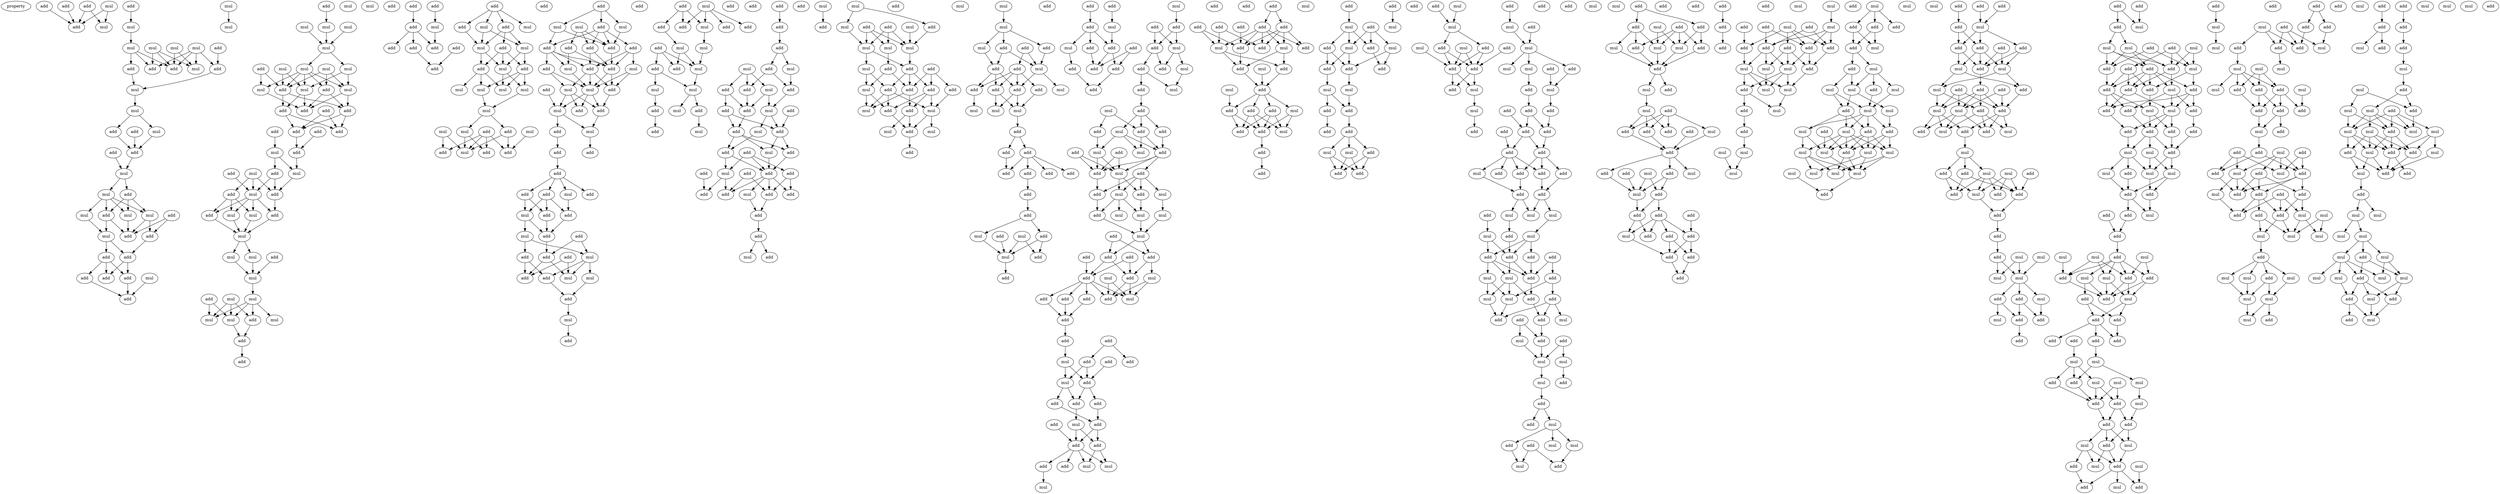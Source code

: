 digraph {
    node [fontcolor=black]
    property [mul=2,lf=1.8]
    0 [ label = add ];
    1 [ label = add ];
    2 [ label = add ];
    3 [ label = mul ];
    4 [ label = mul ];
    5 [ label = add ];
    6 [ label = add ];
    7 [ label = mul ];
    8 [ label = mul ];
    9 [ label = mul ];
    10 [ label = mul ];
    11 [ label = mul ];
    12 [ label = add ];
    13 [ label = mul ];
    14 [ label = add ];
    15 [ label = add ];
    16 [ label = add ];
    17 [ label = add ];
    18 [ label = mul ];
    19 [ label = mul ];
    20 [ label = mul ];
    21 [ label = add ];
    22 [ label = mul ];
    23 [ label = add ];
    24 [ label = mul ];
    25 [ label = add ];
    26 [ label = add ];
    27 [ label = mul ];
    28 [ label = mul ];
    29 [ label = add ];
    30 [ label = add ];
    31 [ label = mul ];
    32 [ label = mul ];
    33 [ label = add ];
    34 [ label = mul ];
    35 [ label = mul ];
    36 [ label = add ];
    37 [ label = add ];
    38 [ label = add ];
    39 [ label = add ];
    40 [ label = add ];
    41 [ label = mul ];
    42 [ label = add ];
    43 [ label = add ];
    44 [ label = add ];
    45 [ label = mul ];
    46 [ label = mul ];
    47 [ label = mul ];
    48 [ label = add ];
    49 [ label = mul ];
    50 [ label = add ];
    51 [ label = mul ];
    52 [ label = mul ];
    53 [ label = mul ];
    54 [ label = mul ];
    55 [ label = mul ];
    56 [ label = mul ];
    57 [ label = mul ];
    58 [ label = add ];
    59 [ label = add ];
    60 [ label = add ];
    61 [ label = add ];
    62 [ label = add ];
    63 [ label = add ];
    64 [ label = add ];
    65 [ label = add ];
    66 [ label = add ];
    67 [ label = add ];
    68 [ label = add ];
    69 [ label = mul ];
    70 [ label = add ];
    71 [ label = mul ];
    72 [ label = add ];
    73 [ label = mul ];
    74 [ label = add ];
    75 [ label = mul ];
    76 [ label = add ];
    77 [ label = add ];
    78 [ label = mul ];
    79 [ label = mul ];
    80 [ label = add ];
    81 [ label = mul ];
    82 [ label = mul ];
    83 [ label = mul ];
    84 [ label = add ];
    85 [ label = mul ];
    86 [ label = mul ];
    87 [ label = mul ];
    88 [ label = add ];
    89 [ label = mul ];
    90 [ label = mul ];
    91 [ label = mul ];
    92 [ label = mul ];
    93 [ label = add ];
    94 [ label = mul ];
    95 [ label = add ];
    96 [ label = add ];
    97 [ label = add ];
    98 [ label = add ];
    99 [ label = add ];
    100 [ label = mul ];
    101 [ label = add ];
    102 [ label = add ];
    103 [ label = add ];
    104 [ label = add ];
    105 [ label = add ];
    106 [ label = add ];
    107 [ label = add ];
    108 [ label = add ];
    109 [ label = mul ];
    110 [ label = add ];
    111 [ label = mul ];
    112 [ label = mul ];
    113 [ label = mul ];
    114 [ label = add ];
    115 [ label = add ];
    116 [ label = mul ];
    117 [ label = add ];
    118 [ label = mul ];
    119 [ label = mul ];
    120 [ label = add ];
    121 [ label = mul ];
    122 [ label = mul ];
    123 [ label = mul ];
    124 [ label = add ];
    125 [ label = mul ];
    126 [ label = mul ];
    127 [ label = mul ];
    128 [ label = add ];
    129 [ label = mul ];
    130 [ label = add ];
    131 [ label = add ];
    132 [ label = add ];
    133 [ label = add ];
    134 [ label = mul ];
    135 [ label = mul ];
    136 [ label = mul ];
    137 [ label = add ];
    138 [ label = add ];
    139 [ label = add ];
    140 [ label = add ];
    141 [ label = add ];
    142 [ label = add ];
    143 [ label = add ];
    144 [ label = add ];
    145 [ label = mul ];
    146 [ label = add ];
    147 [ label = mul ];
    148 [ label = add ];
    149 [ label = add ];
    150 [ label = mul ];
    151 [ label = mul ];
    152 [ label = add ];
    153 [ label = mul ];
    154 [ label = add ];
    155 [ label = add ];
    156 [ label = mul ];
    157 [ label = add ];
    158 [ label = add ];
    159 [ label = add ];
    160 [ label = add ];
    161 [ label = add ];
    162 [ label = mul ];
    163 [ label = add ];
    164 [ label = add ];
    165 [ label = mul ];
    166 [ label = add ];
    167 [ label = mul ];
    168 [ label = add ];
    169 [ label = add ];
    170 [ label = add ];
    171 [ label = add ];
    172 [ label = add ];
    173 [ label = mul ];
    174 [ label = add ];
    175 [ label = add ];
    176 [ label = mul ];
    177 [ label = mul ];
    178 [ label = add ];
    179 [ label = add ];
    180 [ label = mul ];
    181 [ label = add ];
    182 [ label = add ];
    183 [ label = mul ];
    184 [ label = mul ];
    185 [ label = add ];
    186 [ label = add ];
    187 [ label = add ];
    188 [ label = add ];
    189 [ label = add ];
    190 [ label = mul ];
    191 [ label = mul ];
    192 [ label = add ];
    193 [ label = add ];
    194 [ label = add ];
    195 [ label = add ];
    196 [ label = mul ];
    197 [ label = mul ];
    198 [ label = mul ];
    199 [ label = add ];
    200 [ label = add ];
    201 [ label = mul ];
    202 [ label = add ];
    203 [ label = mul ];
    204 [ label = add ];
    205 [ label = add ];
    206 [ label = add ];
    207 [ label = add ];
    208 [ label = mul ];
    209 [ label = mul ];
    210 [ label = add ];
    211 [ label = add ];
    212 [ label = add ];
    213 [ label = mul ];
    214 [ label = add ];
    215 [ label = mul ];
    216 [ label = add ];
    217 [ label = add ];
    218 [ label = add ];
    219 [ label = add ];
    220 [ label = mul ];
    221 [ label = add ];
    222 [ label = mul ];
    223 [ label = add ];
    224 [ label = add ];
    225 [ label = add ];
    226 [ label = mul ];
    227 [ label = add ];
    228 [ label = add ];
    229 [ label = add ];
    230 [ label = add ];
    231 [ label = add ];
    232 [ label = add ];
    233 [ label = mul ];
    234 [ label = add ];
    235 [ label = add ];
    236 [ label = add ];
    237 [ label = add ];
    238 [ label = mul ];
    239 [ label = add ];
    240 [ label = mul ];
    241 [ label = add ];
    242 [ label = mul ];
    243 [ label = add ];
    244 [ label = mul ];
    245 [ label = mul ];
    246 [ label = add ];
    247 [ label = add ];
    248 [ label = mul ];
    249 [ label = mul ];
    250 [ label = mul ];
    251 [ label = add ];
    252 [ label = add ];
    253 [ label = add ];
    254 [ label = mul ];
    255 [ label = mul ];
    256 [ label = add ];
    257 [ label = add ];
    258 [ label = add ];
    259 [ label = add ];
    260 [ label = mul ];
    261 [ label = add ];
    262 [ label = add ];
    263 [ label = mul ];
    264 [ label = add ];
    265 [ label = mul ];
    266 [ label = mul ];
    267 [ label = add ];
    268 [ label = add ];
    269 [ label = mul ];
    270 [ label = mul ];
    271 [ label = mul ];
    272 [ label = add ];
    273 [ label = mul ];
    274 [ label = add ];
    275 [ label = add ];
    276 [ label = add ];
    277 [ label = add ];
    278 [ label = mul ];
    279 [ label = add ];
    280 [ label = add ];
    281 [ label = add ];
    282 [ label = mul ];
    283 [ label = add ];
    284 [ label = add ];
    285 [ label = mul ];
    286 [ label = mul ];
    287 [ label = mul ];
    288 [ label = add ];
    289 [ label = add ];
    290 [ label = add ];
    291 [ label = add ];
    292 [ label = add ];
    293 [ label = add ];
    294 [ label = add ];
    295 [ label = add ];
    296 [ label = add ];
    297 [ label = mul ];
    298 [ label = mul ];
    299 [ label = add ];
    300 [ label = add ];
    301 [ label = mul ];
    302 [ label = add ];
    303 [ label = add ];
    304 [ label = add ];
    305 [ label = add ];
    306 [ label = add ];
    307 [ label = mul ];
    308 [ label = add ];
    309 [ label = add ];
    310 [ label = mul ];
    311 [ label = add ];
    312 [ label = add ];
    313 [ label = add ];
    314 [ label = add ];
    315 [ label = add ];
    316 [ label = mul ];
    317 [ label = add ];
    318 [ label = add ];
    319 [ label = mul ];
    320 [ label = add ];
    321 [ label = add ];
    322 [ label = add ];
    323 [ label = mul ];
    324 [ label = add ];
    325 [ label = add ];
    326 [ label = mul ];
    327 [ label = add ];
    328 [ label = add ];
    329 [ label = mul ];
    330 [ label = add ];
    331 [ label = mul ];
    332 [ label = add ];
    333 [ label = add ];
    334 [ label = mul ];
    335 [ label = add ];
    336 [ label = mul ];
    337 [ label = add ];
    338 [ label = add ];
    339 [ label = add ];
    340 [ label = mul ];
    341 [ label = add ];
    342 [ label = add ];
    343 [ label = mul ];
    344 [ label = add ];
    345 [ label = mul ];
    346 [ label = mul ];
    347 [ label = mul ];
    348 [ label = mul ];
    349 [ label = add ];
    350 [ label = add ];
    351 [ label = mul ];
    352 [ label = add ];
    353 [ label = add ];
    354 [ label = add ];
    355 [ label = add ];
    356 [ label = mul ];
    357 [ label = mul ];
    358 [ label = add ];
    359 [ label = add ];
    360 [ label = add ];
    361 [ label = mul ];
    362 [ label = add ];
    363 [ label = add ];
    364 [ label = add ];
    365 [ label = add ];
    366 [ label = add ];
    367 [ label = add ];
    368 [ label = add ];
    369 [ label = mul ];
    370 [ label = add ];
    371 [ label = add ];
    372 [ label = add ];
    373 [ label = mul ];
    374 [ label = add ];
    375 [ label = add ];
    376 [ label = add ];
    377 [ label = mul ];
    378 [ label = add ];
    379 [ label = add ];
    380 [ label = add ];
    381 [ label = add ];
    382 [ label = add ];
    383 [ label = mul ];
    384 [ label = mul ];
    385 [ label = add ];
    386 [ label = mul ];
    387 [ label = add ];
    388 [ label = add ];
    389 [ label = add ];
    390 [ label = add ];
    391 [ label = add ];
    392 [ label = add ];
    393 [ label = mul ];
    394 [ label = add ];
    395 [ label = add ];
    396 [ label = add ];
    397 [ label = mul ];
    398 [ label = add ];
    399 [ label = mul ];
    400 [ label = add ];
    401 [ label = add ];
    402 [ label = mul ];
    403 [ label = mul ];
    404 [ label = add ];
    405 [ label = add ];
    406 [ label = add ];
    407 [ label = mul ];
    408 [ label = add ];
    409 [ label = add ];
    410 [ label = mul ];
    411 [ label = add ];
    412 [ label = add ];
    413 [ label = add ];
    414 [ label = mul ];
    415 [ label = add ];
    416 [ label = mul ];
    417 [ label = mul ];
    418 [ label = add ];
    419 [ label = add ];
    420 [ label = add ];
    421 [ label = add ];
    422 [ label = add ];
    423 [ label = mul ];
    424 [ label = mul ];
    425 [ label = add ];
    426 [ label = add ];
    427 [ label = add ];
    428 [ label = add ];
    429 [ label = mul ];
    430 [ label = mul ];
    431 [ label = add ];
    432 [ label = add ];
    433 [ label = add ];
    434 [ label = add ];
    435 [ label = add ];
    436 [ label = mul ];
    437 [ label = add ];
    438 [ label = mul ];
    439 [ label = mul ];
    440 [ label = add ];
    441 [ label = mul ];
    442 [ label = add ];
    443 [ label = mul ];
    444 [ label = add ];
    445 [ label = add ];
    446 [ label = add ];
    447 [ label = add ];
    448 [ label = mul ];
    449 [ label = mul ];
    450 [ label = add ];
    451 [ label = add ];
    452 [ label = add ];
    453 [ label = mul ];
    454 [ label = mul ];
    455 [ label = mul ];
    456 [ label = add ];
    457 [ label = mul ];
    458 [ label = add ];
    459 [ label = mul ];
    460 [ label = add ];
    461 [ label = add ];
    462 [ label = add ];
    463 [ label = add ];
    464 [ label = add ];
    465 [ label = add ];
    466 [ label = add ];
    467 [ label = add ];
    468 [ label = add ];
    469 [ label = add ];
    470 [ label = add ];
    471 [ label = mul ];
    472 [ label = add ];
    473 [ label = add ];
    474 [ label = add ];
    475 [ label = add ];
    476 [ label = add ];
    477 [ label = mul ];
    478 [ label = mul ];
    479 [ label = mul ];
    480 [ label = add ];
    481 [ label = mul ];
    482 [ label = add ];
    483 [ label = mul ];
    484 [ label = add ];
    485 [ label = add ];
    486 [ label = add ];
    487 [ label = add ];
    488 [ label = mul ];
    489 [ label = mul ];
    490 [ label = add ];
    491 [ label = add ];
    492 [ label = add ];
    493 [ label = add ];
    494 [ label = mul ];
    495 [ label = mul ];
    496 [ label = add ];
    497 [ label = mul ];
    498 [ label = add ];
    499 [ label = add ];
    500 [ label = add ];
    501 [ label = mul ];
    502 [ label = add ];
    503 [ label = add ];
    504 [ label = mul ];
    505 [ label = mul ];
    506 [ label = add ];
    507 [ label = mul ];
    508 [ label = add ];
    509 [ label = add ];
    510 [ label = mul ];
    511 [ label = add ];
    512 [ label = add ];
    513 [ label = mul ];
    514 [ label = mul ];
    515 [ label = add ];
    516 [ label = mul ];
    517 [ label = mul ];
    518 [ label = mul ];
    519 [ label = add ];
    520 [ label = add ];
    521 [ label = add ];
    522 [ label = add ];
    523 [ label = mul ];
    524 [ label = add ];
    525 [ label = add ];
    526 [ label = mul ];
    527 [ label = mul ];
    528 [ label = mul ];
    529 [ label = add ];
    530 [ label = add ];
    531 [ label = mul ];
    532 [ label = add ];
    533 [ label = add ];
    534 [ label = add ];
    535 [ label = mul ];
    536 [ label = add ];
    537 [ label = mul ];
    538 [ label = add ];
    539 [ label = add ];
    540 [ label = add ];
    541 [ label = add ];
    542 [ label = mul ];
    543 [ label = add ];
    544 [ label = add ];
    545 [ label = mul ];
    546 [ label = add ];
    547 [ label = mul ];
    548 [ label = add ];
    549 [ label = add ];
    550 [ label = add ];
    551 [ label = add ];
    552 [ label = add ];
    553 [ label = add ];
    554 [ label = add ];
    555 [ label = mul ];
    556 [ label = add ];
    557 [ label = add ];
    558 [ label = add ];
    559 [ label = add ];
    560 [ label = add ];
    561 [ label = add ];
    562 [ label = add ];
    563 [ label = mul ];
    564 [ label = mul ];
    565 [ label = add ];
    566 [ label = add ];
    567 [ label = mul ];
    568 [ label = add ];
    569 [ label = mul ];
    570 [ label = add ];
    571 [ label = add ];
    572 [ label = add ];
    573 [ label = add ];
    574 [ label = add ];
    575 [ label = add ];
    576 [ label = mul ];
    577 [ label = mul ];
    578 [ label = mul ];
    579 [ label = add ];
    580 [ label = mul ];
    581 [ label = mul ];
    582 [ label = add ];
    583 [ label = mul ];
    584 [ label = add ];
    585 [ label = mul ];
    586 [ label = mul ];
    587 [ label = add ];
    588 [ label = mul ];
    589 [ label = mul ];
    590 [ label = add ];
    591 [ label = add ];
    592 [ label = add ];
    593 [ label = mul ];
    594 [ label = add ];
    595 [ label = mul ];
    596 [ label = add ];
    597 [ label = mul ];
    598 [ label = mul ];
    599 [ label = add ];
    600 [ label = mul ];
    601 [ label = mul ];
    602 [ label = mul ];
    603 [ label = add ];
    604 [ label = mul ];
    605 [ label = mul ];
    606 [ label = add ];
    607 [ label = add ];
    608 [ label = add ];
    609 [ label = mul ];
    610 [ label = mul ];
    611 [ label = mul ];
    612 [ label = mul ];
    613 [ label = mul ];
    614 [ label = add ];
    615 [ label = mul ];
    616 [ label = mul ];
    617 [ label = mul ];
    618 [ label = mul ];
    619 [ label = mul ];
    620 [ label = add ];
    621 [ label = add ];
    622 [ label = add ];
    623 [ label = add ];
    624 [ label = add ];
    625 [ label = mul ];
    626 [ label = add ];
    627 [ label = add ];
    628 [ label = add ];
    629 [ label = add ];
    630 [ label = add ];
    631 [ label = mul ];
    632 [ label = mul ];
    633 [ label = add ];
    634 [ label = mul ];
    635 [ label = add ];
    636 [ label = add ];
    637 [ label = add ];
    638 [ label = mul ];
    639 [ label = add ];
    640 [ label = mul ];
    641 [ label = add ];
    642 [ label = add ];
    643 [ label = mul ];
    644 [ label = add ];
    645 [ label = add ];
    646 [ label = mul ];
    647 [ label = mul ];
    648 [ label = add ];
    649 [ label = add ];
    650 [ label = mul ];
    651 [ label = add ];
    652 [ label = mul ];
    653 [ label = add ];
    654 [ label = add ];
    655 [ label = add ];
    656 [ label = mul ];
    657 [ label = add ];
    658 [ label = add ];
    659 [ label = add ];
    660 [ label = mul ];
    661 [ label = mul ];
    662 [ label = mul ];
    663 [ label = mul ];
    664 [ label = add ];
    665 [ label = add ];
    666 [ label = mul ];
    667 [ label = mul ];
    668 [ label = add ];
    669 [ label = add ];
    670 [ label = add ];
    671 [ label = add ];
    672 [ label = add ];
    673 [ label = add ];
    674 [ label = mul ];
    675 [ label = add ];
    676 [ label = mul ];
    677 [ label = mul ];
    678 [ label = mul ];
    679 [ label = add ];
    680 [ label = add ];
    681 [ label = mul ];
    682 [ label = add ];
    683 [ label = add ];
    684 [ label = add ];
    685 [ label = add ];
    686 [ label = add ];
    687 [ label = add ];
    688 [ label = mul ];
    689 [ label = add ];
    690 [ label = add ];
    691 [ label = add ];
    692 [ label = add ];
    693 [ label = mul ];
    694 [ label = mul ];
    695 [ label = add ];
    696 [ label = add ];
    697 [ label = add ];
    698 [ label = add ];
    699 [ label = mul ];
    700 [ label = add ];
    701 [ label = mul ];
    702 [ label = mul ];
    703 [ label = mul ];
    704 [ label = mul ];
    705 [ label = add ];
    706 [ label = add ];
    707 [ label = add ];
    708 [ label = add ];
    709 [ label = mul ];
    710 [ label = add ];
    711 [ label = add ];
    712 [ label = add ];
    713 [ label = mul ];
    714 [ label = mul ];
    715 [ label = mul ];
    716 [ label = mul ];
    717 [ label = add ];
    718 [ label = add ];
    719 [ label = add ];
    720 [ label = mul ];
    721 [ label = mul ];
    722 [ label = add ];
    723 [ label = add ];
    724 [ label = add ];
    725 [ label = add ];
    726 [ label = add ];
    727 [ label = add ];
    728 [ label = add ];
    729 [ label = add ];
    730 [ label = mul ];
    731 [ label = mul ];
    732 [ label = mul ];
    733 [ label = add ];
    734 [ label = mul ];
    735 [ label = mul ];
    736 [ label = add ];
    737 [ label = add ];
    738 [ label = mul ];
    739 [ label = add ];
    740 [ label = add ];
    741 [ label = add ];
    742 [ label = mul ];
    743 [ label = add ];
    744 [ label = mul ];
    745 [ label = add ];
    746 [ label = add ];
    747 [ label = mul ];
    748 [ label = mul ];
    749 [ label = add ];
    750 [ label = add ];
    751 [ label = mul ];
    752 [ label = add ];
    753 [ label = mul ];
    754 [ label = add ];
    755 [ label = mul ];
    756 [ label = add ];
    757 [ label = add ];
    758 [ label = add ];
    759 [ label = add ];
    760 [ label = add ];
    761 [ label = mul ];
    762 [ label = add ];
    763 [ label = add ];
    764 [ label = mul ];
    765 [ label = add ];
    766 [ label = mul ];
    767 [ label = mul ];
    768 [ label = mul ];
    769 [ label = add ];
    770 [ label = add ];
    771 [ label = add ];
    772 [ label = mul ];
    773 [ label = mul ];
    774 [ label = add ];
    775 [ label = add ];
    776 [ label = add ];
    777 [ label = mul ];
    778 [ label = add ];
    779 [ label = add ];
    780 [ label = mul ];
    781 [ label = add ];
    782 [ label = add ];
    783 [ label = add ];
    784 [ label = mul ];
    785 [ label = add ];
    786 [ label = add ];
    787 [ label = mul ];
    788 [ label = add ];
    789 [ label = mul ];
    790 [ label = add ];
    791 [ label = add ];
    792 [ label = add ];
    793 [ label = mul ];
    794 [ label = add ];
    795 [ label = add ];
    796 [ label = mul ];
    797 [ label = add ];
    798 [ label = mul ];
    799 [ label = mul ];
    800 [ label = mul ];
    801 [ label = add ];
    802 [ label = add ];
    803 [ label = mul ];
    804 [ label = mul ];
    805 [ label = mul ];
    806 [ label = mul ];
    807 [ label = mul ];
    808 [ label = add ];
    809 [ label = mul ];
    810 [ label = mul ];
    811 [ label = add ];
    812 [ label = add ];
    813 [ label = mul ];
    814 [ label = add ];
    815 [ label = add ];
    816 [ label = add ];
    817 [ label = mul ];
    818 [ label = add ];
    819 [ label = mul ];
    820 [ label = mul ];
    821 [ label = add ];
    822 [ label = mul ];
    823 [ label = mul ];
    824 [ label = mul ];
    825 [ label = mul ];
    826 [ label = add ];
    827 [ label = add ];
    828 [ label = mul ];
    829 [ label = mul ];
    830 [ label = mul ];
    831 [ label = mul ];
    832 [ label = add ];
    833 [ label = add ];
    834 [ label = add ];
    835 [ label = add ];
    836 [ label = mul ];
    837 [ label = mul ];
    838 [ label = add ];
    839 [ label = mul ];
    840 [ label = add ];
    841 [ label = add ];
    842 [ label = mul ];
    843 [ label = mul ];
    844 [ label = mul ];
    845 [ label = mul ];
    846 [ label = mul ];
    847 [ label = add ];
    848 [ label = mul ];
    849 [ label = mul ];
    850 [ label = add ];
    851 [ label = mul ];
    852 [ label = mul ];
    853 [ label = mul ];
    854 [ label = add ];
    855 [ label = mul ];
    856 [ label = add ];
    857 [ label = add ];
    858 [ label = add ];
    859 [ label = mul ];
    0 -> 5 [ name = 0 ];
    1 -> 4 [ name = 1 ];
    1 -> 5 [ name = 2 ];
    2 -> 5 [ name = 3 ];
    3 -> 4 [ name = 4 ];
    3 -> 5 [ name = 5 ];
    6 -> 7 [ name = 6 ];
    7 -> 8 [ name = 7 ];
    8 -> 14 [ name = 8 ];
    8 -> 15 [ name = 9 ];
    8 -> 16 [ name = 10 ];
    9 -> 13 [ name = 11 ];
    9 -> 14 [ name = 12 ];
    9 -> 15 [ name = 13 ];
    10 -> 13 [ name = 14 ];
    10 -> 14 [ name = 15 ];
    10 -> 15 [ name = 16 ];
    10 -> 17 [ name = 17 ];
    11 -> 13 [ name = 18 ];
    11 -> 15 [ name = 19 ];
    12 -> 17 [ name = 20 ];
    16 -> 18 [ name = 21 ];
    17 -> 18 [ name = 22 ];
    18 -> 20 [ name = 23 ];
    19 -> 22 [ name = 24 ];
    20 -> 21 [ name = 25 ];
    20 -> 24 [ name = 26 ];
    21 -> 26 [ name = 27 ];
    23 -> 26 [ name = 28 ];
    24 -> 26 [ name = 29 ];
    25 -> 27 [ name = 30 ];
    26 -> 27 [ name = 31 ];
    27 -> 28 [ name = 32 ];
    27 -> 29 [ name = 33 ];
    28 -> 31 [ name = 34 ];
    28 -> 32 [ name = 35 ];
    28 -> 33 [ name = 36 ];
    28 -> 34 [ name = 37 ];
    29 -> 32 [ name = 38 ];
    29 -> 33 [ name = 39 ];
    29 -> 34 [ name = 40 ];
    30 -> 36 [ name = 41 ];
    30 -> 37 [ name = 42 ];
    31 -> 35 [ name = 43 ];
    32 -> 36 [ name = 44 ];
    33 -> 35 [ name = 45 ];
    33 -> 36 [ name = 46 ];
    34 -> 36 [ name = 47 ];
    34 -> 37 [ name = 48 ];
    35 -> 38 [ name = 49 ];
    35 -> 39 [ name = 50 ];
    37 -> 38 [ name = 51 ];
    38 -> 42 [ name = 52 ];
    38 -> 43 [ name = 53 ];
    39 -> 40 [ name = 54 ];
    39 -> 42 [ name = 55 ];
    39 -> 43 [ name = 56 ];
    40 -> 48 [ name = 57 ];
    41 -> 48 [ name = 58 ];
    42 -> 48 [ name = 59 ];
    44 -> 46 [ name = 60 ];
    45 -> 49 [ name = 61 ];
    46 -> 49 [ name = 62 ];
    47 -> 49 [ name = 63 ];
    49 -> 52 [ name = 64 ];
    49 -> 53 [ name = 65 ];
    50 -> 55 [ name = 66 ];
    50 -> 58 [ name = 67 ];
    51 -> 57 [ name = 68 ];
    51 -> 58 [ name = 69 ];
    52 -> 55 [ name = 70 ];
    52 -> 56 [ name = 71 ];
    52 -> 57 [ name = 72 ];
    52 -> 58 [ name = 73 ];
    52 -> 59 [ name = 74 ];
    53 -> 56 [ name = 75 ];
    53 -> 57 [ name = 76 ];
    54 -> 56 [ name = 77 ];
    54 -> 58 [ name = 78 ];
    54 -> 59 [ name = 79 ];
    55 -> 63 [ name = 80 ];
    56 -> 61 [ name = 81 ];
    56 -> 63 [ name = 82 ];
    57 -> 62 [ name = 83 ];
    57 -> 63 [ name = 84 ];
    58 -> 61 [ name = 85 ];
    58 -> 62 [ name = 86 ];
    59 -> 61 [ name = 87 ];
    59 -> 63 [ name = 88 ];
    60 -> 64 [ name = 89 ];
    60 -> 66 [ name = 90 ];
    61 -> 64 [ name = 91 ];
    61 -> 66 [ name = 92 ];
    62 -> 64 [ name = 93 ];
    62 -> 66 [ name = 94 ];
    64 -> 68 [ name = 95 ];
    65 -> 68 [ name = 96 ];
    67 -> 69 [ name = 97 ];
    68 -> 71 [ name = 98 ];
    69 -> 70 [ name = 99 ];
    69 -> 71 [ name = 100 ];
    70 -> 75 [ name = 101 ];
    70 -> 76 [ name = 102 ];
    71 -> 76 [ name = 103 ];
    72 -> 75 [ name = 104 ];
    73 -> 74 [ name = 105 ];
    73 -> 75 [ name = 106 ];
    73 -> 76 [ name = 107 ];
    74 -> 77 [ name = 108 ];
    74 -> 78 [ name = 109 ];
    74 -> 79 [ name = 110 ];
    75 -> 77 [ name = 111 ];
    75 -> 78 [ name = 112 ];
    75 -> 79 [ name = 113 ];
    75 -> 80 [ name = 114 ];
    76 -> 80 [ name = 115 ];
    77 -> 81 [ name = 116 ];
    78 -> 81 [ name = 117 ];
    79 -> 81 [ name = 118 ];
    80 -> 81 [ name = 119 ];
    81 -> 82 [ name = 120 ];
    81 -> 83 [ name = 121 ];
    82 -> 86 [ name = 122 ];
    83 -> 86 [ name = 123 ];
    84 -> 86 [ name = 124 ];
    86 -> 87 [ name = 125 ];
    87 -> 91 [ name = 126 ];
    87 -> 92 [ name = 127 ];
    87 -> 93 [ name = 128 ];
    87 -> 94 [ name = 129 ];
    88 -> 91 [ name = 130 ];
    88 -> 92 [ name = 131 ];
    89 -> 91 [ name = 132 ];
    89 -> 92 [ name = 133 ];
    89 -> 93 [ name = 134 ];
    91 -> 95 [ name = 135 ];
    93 -> 95 [ name = 136 ];
    95 -> 97 [ name = 137 ];
    98 -> 101 [ name = 138 ];
    99 -> 100 [ name = 139 ];
    100 -> 105 [ name = 140 ];
    101 -> 102 [ name = 141 ];
    101 -> 104 [ name = 142 ];
    101 -> 105 [ name = 143 ];
    103 -> 106 [ name = 144 ];
    104 -> 106 [ name = 145 ];
    107 -> 108 [ name = 146 ];
    107 -> 109 [ name = 147 ];
    107 -> 110 [ name = 148 ];
    107 -> 111 [ name = 149 ];
    108 -> 112 [ name = 150 ];
    109 -> 112 [ name = 151 ];
    109 -> 113 [ name = 152 ];
    110 -> 112 [ name = 153 ];
    110 -> 113 [ name = 154 ];
    110 -> 114 [ name = 155 ];
    112 -> 115 [ name = 156 ];
    112 -> 116 [ name = 157 ];
    113 -> 116 [ name = 158 ];
    113 -> 117 [ name = 159 ];
    114 -> 115 [ name = 160 ];
    114 -> 116 [ name = 161 ];
    114 -> 117 [ name = 162 ];
    115 -> 119 [ name = 163 ];
    115 -> 121 [ name = 164 ];
    115 -> 122 [ name = 165 ];
    116 -> 118 [ name = 166 ];
    116 -> 122 [ name = 167 ];
    117 -> 118 [ name = 168 ];
    117 -> 121 [ name = 169 ];
    117 -> 122 [ name = 170 ];
    118 -> 123 [ name = 171 ];
    121 -> 123 [ name = 172 ];
    123 -> 127 [ name = 173 ];
    123 -> 128 [ name = 174 ];
    124 -> 129 [ name = 175 ];
    124 -> 130 [ name = 176 ];
    124 -> 131 [ name = 177 ];
    124 -> 132 [ name = 178 ];
    125 -> 129 [ name = 179 ];
    125 -> 131 [ name = 180 ];
    126 -> 130 [ name = 181 ];
    127 -> 129 [ name = 182 ];
    127 -> 132 [ name = 183 ];
    128 -> 129 [ name = 184 ];
    128 -> 130 [ name = 185 ];
    133 -> 134 [ name = 186 ];
    133 -> 135 [ name = 187 ];
    133 -> 137 [ name = 188 ];
    134 -> 138 [ name = 189 ];
    134 -> 140 [ name = 190 ];
    135 -> 140 [ name = 191 ];
    136 -> 140 [ name = 192 ];
    136 -> 141 [ name = 193 ];
    136 -> 142 [ name = 194 ];
    137 -> 138 [ name = 195 ];
    137 -> 139 [ name = 196 ];
    137 -> 140 [ name = 197 ];
    137 -> 142 [ name = 198 ];
    138 -> 143 [ name = 199 ];
    138 -> 144 [ name = 200 ];
    138 -> 146 [ name = 201 ];
    138 -> 147 [ name = 202 ];
    139 -> 143 [ name = 203 ];
    139 -> 144 [ name = 204 ];
    139 -> 145 [ name = 205 ];
    140 -> 143 [ name = 206 ];
    141 -> 143 [ name = 207 ];
    141 -> 147 [ name = 208 ];
    142 -> 143 [ name = 209 ];
    142 -> 144 [ name = 210 ];
    143 -> 148 [ name = 211 ];
    143 -> 150 [ name = 212 ];
    144 -> 148 [ name = 213 ];
    144 -> 150 [ name = 214 ];
    144 -> 151 [ name = 215 ];
    145 -> 148 [ name = 216 ];
    145 -> 150 [ name = 217 ];
    146 -> 150 [ name = 218 ];
    146 -> 151 [ name = 219 ];
    147 -> 150 [ name = 220 ];
    148 -> 154 [ name = 221 ];
    149 -> 153 [ name = 222 ];
    150 -> 152 [ name = 223 ];
    150 -> 153 [ name = 224 ];
    150 -> 154 [ name = 225 ];
    151 -> 152 [ name = 226 ];
    151 -> 153 [ name = 227 ];
    151 -> 154 [ name = 228 ];
    153 -> 155 [ name = 229 ];
    153 -> 156 [ name = 230 ];
    154 -> 156 [ name = 231 ];
    155 -> 158 [ name = 232 ];
    156 -> 157 [ name = 233 ];
    158 -> 159 [ name = 234 ];
    159 -> 160 [ name = 235 ];
    159 -> 161 [ name = 236 ];
    159 -> 162 [ name = 237 ];
    159 -> 163 [ name = 238 ];
    160 -> 164 [ name = 239 ];
    160 -> 165 [ name = 240 ];
    160 -> 166 [ name = 241 ];
    161 -> 164 [ name = 242 ];
    161 -> 165 [ name = 243 ];
    162 -> 166 [ name = 244 ];
    164 -> 168 [ name = 245 ];
    165 -> 167 [ name = 246 ];
    165 -> 168 [ name = 247 ];
    166 -> 168 [ name = 248 ];
    167 -> 170 [ name = 249 ];
    167 -> 173 [ name = 250 ];
    168 -> 172 [ name = 251 ];
    169 -> 172 [ name = 252 ];
    169 -> 173 [ name = 253 ];
    170 -> 174 [ name = 254 ];
    170 -> 175 [ name = 255 ];
    171 -> 174 [ name = 256 ];
    171 -> 176 [ name = 257 ];
    172 -> 174 [ name = 258 ];
    172 -> 176 [ name = 259 ];
    173 -> 175 [ name = 260 ];
    173 -> 176 [ name = 261 ];
    173 -> 177 [ name = 262 ];
    175 -> 179 [ name = 263 ];
    177 -> 179 [ name = 264 ];
    179 -> 180 [ name = 265 ];
    180 -> 181 [ name = 266 ];
    182 -> 184 [ name = 267 ];
    182 -> 186 [ name = 268 ];
    182 -> 188 [ name = 269 ];
    183 -> 184 [ name = 270 ];
    183 -> 185 [ name = 271 ];
    183 -> 187 [ name = 272 ];
    183 -> 188 [ name = 273 ];
    184 -> 190 [ name = 274 ];
    186 -> 191 [ name = 275 ];
    189 -> 193 [ name = 276 ];
    189 -> 195 [ name = 277 ];
    189 -> 196 [ name = 278 ];
    190 -> 196 [ name = 279 ];
    191 -> 195 [ name = 280 ];
    191 -> 196 [ name = 281 ];
    193 -> 197 [ name = 282 ];
    193 -> 198 [ name = 283 ];
    196 -> 197 [ name = 284 ];
    197 -> 199 [ name = 285 ];
    197 -> 201 [ name = 286 ];
    198 -> 200 [ name = 287 ];
    199 -> 203 [ name = 288 ];
    200 -> 205 [ name = 289 ];
    202 -> 206 [ name = 290 ];
    206 -> 207 [ name = 291 ];
    207 -> 209 [ name = 292 ];
    207 -> 210 [ name = 293 ];
    208 -> 211 [ name = 294 ];
    208 -> 212 [ name = 295 ];
    208 -> 213 [ name = 296 ];
    209 -> 214 [ name = 297 ];
    210 -> 212 [ name = 298 ];
    210 -> 214 [ name = 299 ];
    211 -> 217 [ name = 300 ];
    211 -> 218 [ name = 301 ];
    212 -> 217 [ name = 302 ];
    213 -> 215 [ name = 303 ];
    213 -> 217 [ name = 304 ];
    214 -> 215 [ name = 305 ];
    215 -> 220 [ name = 306 ];
    215 -> 221 [ name = 307 ];
    216 -> 221 [ name = 308 ];
    217 -> 219 [ name = 309 ];
    218 -> 219 [ name = 310 ];
    218 -> 221 [ name = 311 ];
    219 -> 222 [ name = 312 ];
    219 -> 223 [ name = 313 ];
    219 -> 225 [ name = 314 ];
    220 -> 225 [ name = 315 ];
    221 -> 222 [ name = 316 ];
    221 -> 223 [ name = 317 ];
    222 -> 230 [ name = 318 ];
    223 -> 230 [ name = 319 ];
    224 -> 226 [ name = 320 ];
    224 -> 228 [ name = 321 ];
    224 -> 230 [ name = 322 ];
    225 -> 226 [ name = 323 ];
    225 -> 230 [ name = 324 ];
    226 -> 231 [ name = 325 ];
    226 -> 235 [ name = 326 ];
    227 -> 231 [ name = 327 ];
    228 -> 232 [ name = 328 ];
    228 -> 234 [ name = 329 ];
    229 -> 234 [ name = 330 ];
    229 -> 235 [ name = 331 ];
    230 -> 232 [ name = 332 ];
    230 -> 233 [ name = 333 ];
    230 -> 234 [ name = 334 ];
    230 -> 235 [ name = 335 ];
    233 -> 236 [ name = 336 ];
    234 -> 236 [ name = 337 ];
    236 -> 237 [ name = 338 ];
    237 -> 238 [ name = 339 ];
    237 -> 239 [ name = 340 ];
    240 -> 241 [ name = 341 ];
    242 -> 243 [ name = 342 ];
    242 -> 244 [ name = 343 ];
    243 -> 250 [ name = 344 ];
    244 -> 249 [ name = 345 ];
    245 -> 250 [ name = 346 ];
    246 -> 248 [ name = 347 ];
    246 -> 249 [ name = 348 ];
    246 -> 250 [ name = 349 ];
    247 -> 248 [ name = 350 ];
    247 -> 249 [ name = 351 ];
    247 -> 250 [ name = 352 ];
    248 -> 251 [ name = 353 ];
    249 -> 252 [ name = 354 ];
    249 -> 254 [ name = 355 ];
    250 -> 252 [ name = 356 ];
    251 -> 255 [ name = 357 ];
    251 -> 258 [ name = 358 ];
    252 -> 257 [ name = 359 ];
    252 -> 258 [ name = 360 ];
    252 -> 259 [ name = 361 ];
    253 -> 256 [ name = 362 ];
    253 -> 258 [ name = 363 ];
    253 -> 259 [ name = 364 ];
    254 -> 255 [ name = 365 ];
    254 -> 257 [ name = 366 ];
    255 -> 260 [ name = 367 ];
    255 -> 261 [ name = 368 ];
    256 -> 263 [ name = 369 ];
    257 -> 260 [ name = 370 ];
    257 -> 261 [ name = 371 ];
    257 -> 263 [ name = 372 ];
    258 -> 260 [ name = 373 ];
    258 -> 262 [ name = 374 ];
    259 -> 261 [ name = 375 ];
    259 -> 262 [ name = 376 ];
    259 -> 263 [ name = 377 ];
    261 -> 264 [ name = 378 ];
    262 -> 264 [ name = 379 ];
    262 -> 265 [ name = 380 ];
    263 -> 264 [ name = 381 ];
    263 -> 266 [ name = 382 ];
    264 -> 268 [ name = 383 ];
    270 -> 271 [ name = 384 ];
    271 -> 272 [ name = 385 ];
    271 -> 273 [ name = 386 ];
    271 -> 274 [ name = 387 ];
    272 -> 277 [ name = 388 ];
    272 -> 278 [ name = 389 ];
    273 -> 277 [ name = 390 ];
    274 -> 278 [ name = 391 ];
    275 -> 278 [ name = 392 ];
    275 -> 279 [ name = 393 ];
    277 -> 281 [ name = 394 ];
    277 -> 283 [ name = 395 ];
    277 -> 284 [ name = 396 ];
    278 -> 282 [ name = 397 ];
    278 -> 283 [ name = 398 ];
    279 -> 280 [ name = 399 ];
    279 -> 281 [ name = 400 ];
    279 -> 283 [ name = 401 ];
    279 -> 284 [ name = 402 ];
    280 -> 286 [ name = 403 ];
    281 -> 285 [ name = 404 ];
    281 -> 286 [ name = 405 ];
    283 -> 285 [ name = 406 ];
    283 -> 286 [ name = 407 ];
    284 -> 287 [ name = 408 ];
    286 -> 288 [ name = 409 ];
    288 -> 289 [ name = 410 ];
    288 -> 290 [ name = 411 ];
    289 -> 291 [ name = 412 ];
    289 -> 292 [ name = 413 ];
    289 -> 293 [ name = 414 ];
    289 -> 294 [ name = 415 ];
    290 -> 291 [ name = 416 ];
    293 -> 295 [ name = 417 ];
    295 -> 296 [ name = 418 ];
    296 -> 298 [ name = 419 ];
    296 -> 299 [ name = 420 ];
    297 -> 301 [ name = 421 ];
    297 -> 302 [ name = 422 ];
    298 -> 301 [ name = 423 ];
    299 -> 301 [ name = 424 ];
    299 -> 302 [ name = 425 ];
    300 -> 301 [ name = 426 ];
    301 -> 304 [ name = 427 ];
    303 -> 306 [ name = 428 ];
    305 -> 307 [ name = 429 ];
    306 -> 308 [ name = 430 ];
    306 -> 309 [ name = 431 ];
    306 -> 310 [ name = 432 ];
    307 -> 308 [ name = 433 ];
    308 -> 313 [ name = 434 ];
    308 -> 314 [ name = 435 ];
    309 -> 313 [ name = 436 ];
    310 -> 312 [ name = 437 ];
    311 -> 313 [ name = 438 ];
    311 -> 314 [ name = 439 ];
    312 -> 315 [ name = 440 ];
    314 -> 315 [ name = 441 ];
    316 -> 318 [ name = 442 ];
    317 -> 319 [ name = 443 ];
    317 -> 320 [ name = 444 ];
    318 -> 319 [ name = 445 ];
    318 -> 320 [ name = 446 ];
    319 -> 322 [ name = 447 ];
    319 -> 323 [ name = 448 ];
    320 -> 321 [ name = 449 ];
    320 -> 322 [ name = 450 ];
    321 -> 326 [ name = 451 ];
    321 -> 327 [ name = 452 ];
    323 -> 326 [ name = 453 ];
    327 -> 328 [ name = 454 ];
    328 -> 331 [ name = 455 ];
    328 -> 332 [ name = 456 ];
    328 -> 333 [ name = 457 ];
    329 -> 330 [ name = 458 ];
    329 -> 333 [ name = 459 ];
    330 -> 334 [ name = 460 ];
    331 -> 334 [ name = 461 ];
    331 -> 336 [ name = 462 ];
    331 -> 338 [ name = 463 ];
    332 -> 338 [ name = 464 ];
    333 -> 336 [ name = 465 ];
    333 -> 338 [ name = 466 ];
    334 -> 339 [ name = 467 ];
    334 -> 340 [ name = 468 ];
    335 -> 339 [ name = 469 ];
    335 -> 340 [ name = 470 ];
    337 -> 339 [ name = 471 ];
    337 -> 340 [ name = 472 ];
    338 -> 339 [ name = 473 ];
    338 -> 340 [ name = 474 ];
    338 -> 341 [ name = 475 ];
    339 -> 342 [ name = 476 ];
    340 -> 343 [ name = 477 ];
    340 -> 344 [ name = 478 ];
    341 -> 342 [ name = 479 ];
    341 -> 343 [ name = 480 ];
    341 -> 344 [ name = 481 ];
    341 -> 345 [ name = 482 ];
    342 -> 349 [ name = 483 ];
    343 -> 346 [ name = 484 ];
    343 -> 347 [ name = 485 ];
    343 -> 349 [ name = 486 ];
    344 -> 346 [ name = 487 ];
    345 -> 348 [ name = 488 ];
    346 -> 351 [ name = 489 ];
    348 -> 351 [ name = 490 ];
    349 -> 351 [ name = 491 ];
    350 -> 353 [ name = 492 ];
    350 -> 354 [ name = 493 ];
    351 -> 353 [ name = 494 ];
    351 -> 354 [ name = 495 ];
    352 -> 358 [ name = 496 ];
    353 -> 358 [ name = 497 ];
    353 -> 359 [ name = 498 ];
    354 -> 356 [ name = 499 ];
    354 -> 359 [ name = 500 ];
    355 -> 358 [ name = 501 ];
    355 -> 359 [ name = 502 ];
    356 -> 361 [ name = 503 ];
    356 -> 362 [ name = 504 ];
    357 -> 361 [ name = 505 ];
    357 -> 362 [ name = 506 ];
    358 -> 360 [ name = 507 ];
    358 -> 361 [ name = 508 ];
    358 -> 362 [ name = 509 ];
    358 -> 363 [ name = 510 ];
    358 -> 364 [ name = 511 ];
    359 -> 361 [ name = 512 ];
    359 -> 362 [ name = 513 ];
    360 -> 365 [ name = 514 ];
    363 -> 365 [ name = 515 ];
    364 -> 365 [ name = 516 ];
    365 -> 367 [ name = 517 ];
    366 -> 368 [ name = 518 ];
    366 -> 370 [ name = 519 ];
    367 -> 369 [ name = 520 ];
    369 -> 372 [ name = 521 ];
    369 -> 373 [ name = 522 ];
    370 -> 372 [ name = 523 ];
    370 -> 373 [ name = 524 ];
    371 -> 372 [ name = 525 ];
    372 -> 374 [ name = 526 ];
    372 -> 375 [ name = 527 ];
    373 -> 375 [ name = 528 ];
    373 -> 376 [ name = 529 ];
    374 -> 379 [ name = 530 ];
    375 -> 377 [ name = 531 ];
    376 -> 379 [ name = 532 ];
    377 -> 380 [ name = 533 ];
    377 -> 381 [ name = 534 ];
    378 -> 380 [ name = 535 ];
    379 -> 380 [ name = 536 ];
    379 -> 381 [ name = 537 ];
    380 -> 382 [ name = 538 ];
    380 -> 383 [ name = 539 ];
    380 -> 384 [ name = 540 ];
    380 -> 385 [ name = 541 ];
    381 -> 383 [ name = 542 ];
    381 -> 384 [ name = 543 ];
    382 -> 386 [ name = 544 ];
    387 -> 391 [ name = 545 ];
    387 -> 392 [ name = 546 ];
    388 -> 393 [ name = 547 ];
    388 -> 394 [ name = 548 ];
    389 -> 393 [ name = 549 ];
    389 -> 395 [ name = 550 ];
    390 -> 394 [ name = 551 ];
    391 -> 393 [ name = 552 ];
    391 -> 394 [ name = 553 ];
    391 -> 395 [ name = 554 ];
    391 -> 396 [ name = 555 ];
    391 -> 397 [ name = 556 ];
    392 -> 394 [ name = 557 ];
    392 -> 395 [ name = 558 ];
    392 -> 396 [ name = 559 ];
    392 -> 397 [ name = 560 ];
    393 -> 398 [ name = 561 ];
    393 -> 400 [ name = 562 ];
    394 -> 400 [ name = 563 ];
    397 -> 398 [ name = 564 ];
    397 -> 400 [ name = 565 ];
    398 -> 401 [ name = 566 ];
    399 -> 401 [ name = 567 ];
    400 -> 401 [ name = 568 ];
    401 -> 404 [ name = 569 ];
    401 -> 405 [ name = 570 ];
    401 -> 406 [ name = 571 ];
    401 -> 407 [ name = 572 ];
    402 -> 406 [ name = 573 ];
    404 -> 408 [ name = 574 ];
    404 -> 409 [ name = 575 ];
    404 -> 410 [ name = 576 ];
    405 -> 408 [ name = 577 ];
    405 -> 409 [ name = 578 ];
    405 -> 410 [ name = 579 ];
    406 -> 408 [ name = 580 ];
    406 -> 409 [ name = 581 ];
    407 -> 409 [ name = 582 ];
    407 -> 410 [ name = 583 ];
    409 -> 411 [ name = 584 ];
    411 -> 412 [ name = 585 ];
    413 -> 414 [ name = 586 ];
    414 -> 416 [ name = 587 ];
    414 -> 418 [ name = 588 ];
    414 -> 419 [ name = 589 ];
    415 -> 416 [ name = 590 ];
    415 -> 417 [ name = 591 ];
    415 -> 418 [ name = 592 ];
    416 -> 421 [ name = 593 ];
    416 -> 422 [ name = 594 ];
    417 -> 420 [ name = 595 ];
    417 -> 422 [ name = 596 ];
    418 -> 420 [ name = 597 ];
    419 -> 421 [ name = 598 ];
    419 -> 422 [ name = 599 ];
    421 -> 423 [ name = 600 ];
    422 -> 424 [ name = 601 ];
    423 -> 425 [ name = 602 ];
    423 -> 426 [ name = 603 ];
    424 -> 426 [ name = 604 ];
    425 -> 428 [ name = 605 ];
    426 -> 427 [ name = 606 ];
    427 -> 429 [ name = 607 ];
    427 -> 430 [ name = 608 ];
    427 -> 431 [ name = 609 ];
    429 -> 432 [ name = 610 ];
    429 -> 433 [ name = 611 ];
    430 -> 432 [ name = 612 ];
    430 -> 433 [ name = 613 ];
    431 -> 432 [ name = 614 ];
    431 -> 433 [ name = 615 ];
    434 -> 436 [ name = 616 ];
    437 -> 439 [ name = 617 ];
    438 -> 439 [ name = 618 ];
    439 -> 440 [ name = 619 ];
    439 -> 444 [ name = 620 ];
    440 -> 445 [ name = 621 ];
    440 -> 446 [ name = 622 ];
    441 -> 445 [ name = 623 ];
    441 -> 446 [ name = 624 ];
    442 -> 446 [ name = 625 ];
    443 -> 445 [ name = 626 ];
    444 -> 445 [ name = 627 ];
    444 -> 446 [ name = 628 ];
    445 -> 447 [ name = 629 ];
    445 -> 448 [ name = 630 ];
    446 -> 447 [ name = 631 ];
    446 -> 448 [ name = 632 ];
    448 -> 449 [ name = 633 ];
    449 -> 451 [ name = 634 ];
    450 -> 453 [ name = 635 ];
    452 -> 454 [ name = 636 ];
    453 -> 454 [ name = 637 ];
    454 -> 455 [ name = 638 ];
    454 -> 456 [ name = 639 ];
    454 -> 457 [ name = 640 ];
    456 -> 459 [ name = 641 ];
    457 -> 460 [ name = 642 ];
    458 -> 459 [ name = 643 ];
    459 -> 464 [ name = 644 ];
    460 -> 461 [ name = 645 ];
    461 -> 466 [ name = 646 ];
    461 -> 467 [ name = 647 ];
    462 -> 467 [ name = 648 ];
    464 -> 466 [ name = 649 ];
    465 -> 469 [ name = 650 ];
    466 -> 468 [ name = 651 ];
    467 -> 468 [ name = 652 ];
    467 -> 469 [ name = 653 ];
    468 -> 470 [ name = 654 ];
    468 -> 472 [ name = 655 ];
    468 -> 473 [ name = 656 ];
    469 -> 470 [ name = 657 ];
    469 -> 471 [ name = 658 ];
    469 -> 473 [ name = 659 ];
    469 -> 474 [ name = 660 ];
    470 -> 475 [ name = 661 ];
    471 -> 475 [ name = 662 ];
    472 -> 476 [ name = 663 ];
    473 -> 476 [ name = 664 ];
    475 -> 477 [ name = 665 ];
    475 -> 479 [ name = 666 ];
    476 -> 478 [ name = 667 ];
    476 -> 479 [ name = 668 ];
    477 -> 482 [ name = 669 ];
    478 -> 481 [ name = 670 ];
    480 -> 483 [ name = 671 ];
    481 -> 485 [ name = 672 ];
    481 -> 486 [ name = 673 ];
    481 -> 487 [ name = 674 ];
    482 -> 487 [ name = 675 ];
    483 -> 485 [ name = 676 ];
    483 -> 487 [ name = 677 ];
    484 -> 490 [ name = 678 ];
    484 -> 491 [ name = 679 ];
    485 -> 488 [ name = 680 ];
    485 -> 489 [ name = 681 ];
    485 -> 490 [ name = 682 ];
    486 -> 490 [ name = 683 ];
    487 -> 489 [ name = 684 ];
    487 -> 490 [ name = 685 ];
    488 -> 494 [ name = 686 ];
    488 -> 495 [ name = 687 ];
    489 -> 492 [ name = 688 ];
    489 -> 494 [ name = 689 ];
    489 -> 495 [ name = 690 ];
    490 -> 492 [ name = 691 ];
    491 -> 493 [ name = 692 ];
    491 -> 494 [ name = 693 ];
    492 -> 496 [ name = 694 ];
    493 -> 496 [ name = 695 ];
    493 -> 497 [ name = 696 ];
    493 -> 498 [ name = 697 ];
    494 -> 498 [ name = 698 ];
    495 -> 498 [ name = 699 ];
    496 -> 502 [ name = 700 ];
    499 -> 501 [ name = 701 ];
    499 -> 502 [ name = 702 ];
    500 -> 504 [ name = 703 ];
    500 -> 505 [ name = 704 ];
    501 -> 505 [ name = 705 ];
    502 -> 505 [ name = 706 ];
    504 -> 506 [ name = 707 ];
    505 -> 507 [ name = 708 ];
    507 -> 508 [ name = 709 ];
    508 -> 509 [ name = 710 ];
    508 -> 510 [ name = 711 ];
    510 -> 511 [ name = 712 ];
    510 -> 513 [ name = 713 ];
    510 -> 514 [ name = 714 ];
    511 -> 516 [ name = 715 ];
    512 -> 515 [ name = 716 ];
    512 -> 516 [ name = 717 ];
    514 -> 515 [ name = 718 ];
    519 -> 520 [ name = 719 ];
    519 -> 522 [ name = 720 ];
    520 -> 525 [ name = 721 ];
    520 -> 528 [ name = 722 ];
    521 -> 524 [ name = 723 ];
    521 -> 525 [ name = 724 ];
    521 -> 527 [ name = 725 ];
    521 -> 528 [ name = 726 ];
    522 -> 524 [ name = 727 ];
    522 -> 526 [ name = 728 ];
    522 -> 527 [ name = 729 ];
    523 -> 527 [ name = 730 ];
    523 -> 528 [ name = 731 ];
    524 -> 529 [ name = 732 ];
    525 -> 529 [ name = 733 ];
    526 -> 529 [ name = 734 ];
    527 -> 529 [ name = 735 ];
    528 -> 529 [ name = 736 ];
    529 -> 531 [ name = 737 ];
    529 -> 533 [ name = 738 ];
    531 -> 535 [ name = 739 ];
    534 -> 536 [ name = 740 ];
    534 -> 537 [ name = 741 ];
    534 -> 539 [ name = 742 ];
    534 -> 540 [ name = 743 ];
    535 -> 536 [ name = 744 ];
    535 -> 539 [ name = 745 ];
    535 -> 540 [ name = 746 ];
    536 -> 541 [ name = 747 ];
    537 -> 541 [ name = 748 ];
    538 -> 541 [ name = 749 ];
    540 -> 541 [ name = 750 ];
    541 -> 542 [ name = 751 ];
    541 -> 544 [ name = 752 ];
    541 -> 546 [ name = 753 ];
    543 -> 547 [ name = 754 ];
    544 -> 547 [ name = 755 ];
    544 -> 548 [ name = 756 ];
    545 -> 547 [ name = 757 ];
    545 -> 548 [ name = 758 ];
    546 -> 547 [ name = 759 ];
    547 -> 550 [ name = 760 ];
    548 -> 549 [ name = 761 ];
    548 -> 550 [ name = 762 ];
    549 -> 552 [ name = 763 ];
    549 -> 553 [ name = 764 ];
    549 -> 554 [ name = 765 ];
    549 -> 555 [ name = 766 ];
    550 -> 553 [ name = 767 ];
    550 -> 555 [ name = 768 ];
    551 -> 554 [ name = 769 ];
    552 -> 556 [ name = 770 ];
    552 -> 557 [ name = 771 ];
    554 -> 556 [ name = 772 ];
    554 -> 557 [ name = 773 ];
    555 -> 556 [ name = 774 ];
    556 -> 558 [ name = 775 ];
    557 -> 558 [ name = 776 ];
    559 -> 560 [ name = 777 ];
    560 -> 562 [ name = 778 ];
    564 -> 567 [ name = 779 ];
    565 -> 570 [ name = 780 ];
    566 -> 571 [ name = 781 ];
    566 -> 572 [ name = 782 ];
    567 -> 571 [ name = 783 ];
    567 -> 572 [ name = 784 ];
    567 -> 574 [ name = 785 ];
    568 -> 571 [ name = 786 ];
    568 -> 574 [ name = 787 ];
    569 -> 570 [ name = 788 ];
    569 -> 572 [ name = 789 ];
    569 -> 573 [ name = 790 ];
    569 -> 574 [ name = 791 ];
    570 -> 576 [ name = 792 ];
    571 -> 576 [ name = 793 ];
    571 -> 577 [ name = 794 ];
    571 -> 578 [ name = 795 ];
    572 -> 575 [ name = 796 ];
    573 -> 575 [ name = 797 ];
    573 -> 577 [ name = 798 ];
    573 -> 578 [ name = 799 ];
    574 -> 575 [ name = 800 ];
    574 -> 578 [ name = 801 ];
    575 -> 580 [ name = 802 ];
    576 -> 579 [ name = 803 ];
    576 -> 580 [ name = 804 ];
    576 -> 581 [ name = 805 ];
    577 -> 581 [ name = 806 ];
    578 -> 579 [ name = 807 ];
    578 -> 580 [ name = 808 ];
    578 -> 581 [ name = 809 ];
    579 -> 582 [ name = 810 ];
    579 -> 583 [ name = 811 ];
    580 -> 583 [ name = 812 ];
    582 -> 584 [ name = 813 ];
    584 -> 586 [ name = 814 ];
    585 -> 588 [ name = 815 ];
    586 -> 588 [ name = 816 ];
    589 -> 590 [ name = 817 ];
    589 -> 591 [ name = 818 ];
    589 -> 592 [ name = 819 ];
    590 -> 594 [ name = 820 ];
    590 -> 595 [ name = 821 ];
    592 -> 594 [ name = 822 ];
    592 -> 595 [ name = 823 ];
    594 -> 596 [ name = 824 ];
    594 -> 597 [ name = 825 ];
    596 -> 600 [ name = 826 ];
    596 -> 602 [ name = 827 ];
    597 -> 598 [ name = 828 ];
    597 -> 599 [ name = 829 ];
    597 -> 602 [ name = 830 ];
    598 -> 604 [ name = 831 ];
    599 -> 604 [ name = 832 ];
    600 -> 603 [ name = 833 ];
    600 -> 604 [ name = 834 ];
    602 -> 603 [ name = 835 ];
    602 -> 605 [ name = 836 ];
    603 -> 607 [ name = 837 ];
    603 -> 609 [ name = 838 ];
    603 -> 610 [ name = 839 ];
    604 -> 607 [ name = 840 ];
    604 -> 608 [ name = 841 ];
    604 -> 609 [ name = 842 ];
    604 -> 610 [ name = 843 ];
    605 -> 608 [ name = 844 ];
    606 -> 614 [ name = 845 ];
    606 -> 615 [ name = 846 ];
    607 -> 611 [ name = 847 ];
    607 -> 613 [ name = 848 ];
    607 -> 614 [ name = 849 ];
    607 -> 615 [ name = 850 ];
    608 -> 611 [ name = 851 ];
    608 -> 613 [ name = 852 ];
    608 -> 614 [ name = 853 ];
    609 -> 612 [ name = 854 ];
    609 -> 615 [ name = 855 ];
    610 -> 611 [ name = 856 ];
    610 -> 612 [ name = 857 ];
    610 -> 613 [ name = 858 ];
    610 -> 614 [ name = 859 ];
    610 -> 615 [ name = 860 ];
    611 -> 618 [ name = 861 ];
    611 -> 619 [ name = 862 ];
    612 -> 617 [ name = 863 ];
    612 -> 618 [ name = 864 ];
    612 -> 619 [ name = 865 ];
    613 -> 617 [ name = 866 ];
    613 -> 618 [ name = 867 ];
    614 -> 618 [ name = 868 ];
    614 -> 619 [ name = 869 ];
    615 -> 618 [ name = 870 ];
    616 -> 620 [ name = 871 ];
    618 -> 620 [ name = 872 ];
    621 -> 625 [ name = 873 ];
    622 -> 624 [ name = 874 ];
    623 -> 625 [ name = 875 ];
    624 -> 626 [ name = 876 ];
    624 -> 629 [ name = 877 ];
    625 -> 626 [ name = 878 ];
    625 -> 628 [ name = 879 ];
    625 -> 629 [ name = 880 ];
    626 -> 630 [ name = 881 ];
    626 -> 631 [ name = 882 ];
    626 -> 632 [ name = 883 ];
    627 -> 630 [ name = 884 ];
    627 -> 631 [ name = 885 ];
    628 -> 630 [ name = 886 ];
    628 -> 631 [ name = 887 ];
    629 -> 630 [ name = 888 ];
    629 -> 632 [ name = 889 ];
    630 -> 633 [ name = 890 ];
    631 -> 634 [ name = 891 ];
    631 -> 636 [ name = 892 ];
    632 -> 634 [ name = 893 ];
    632 -> 636 [ name = 894 ];
    633 -> 638 [ name = 895 ];
    633 -> 639 [ name = 896 ];
    633 -> 640 [ name = 897 ];
    633 -> 641 [ name = 898 ];
    634 -> 639 [ name = 899 ];
    634 -> 640 [ name = 900 ];
    635 -> 638 [ name = 901 ];
    635 -> 641 [ name = 902 ];
    636 -> 641 [ name = 903 ];
    637 -> 638 [ name = 904 ];
    637 -> 640 [ name = 905 ];
    637 -> 641 [ name = 906 ];
    638 -> 642 [ name = 907 ];
    638 -> 643 [ name = 908 ];
    638 -> 645 [ name = 909 ];
    639 -> 643 [ name = 910 ];
    639 -> 645 [ name = 911 ];
    639 -> 646 [ name = 912 ];
    640 -> 642 [ name = 913 ];
    640 -> 643 [ name = 914 ];
    640 -> 644 [ name = 915 ];
    641 -> 644 [ name = 916 ];
    641 -> 645 [ name = 917 ];
    641 -> 646 [ name = 918 ];
    644 -> 647 [ name = 919 ];
    647 -> 648 [ name = 920 ];
    647 -> 649 [ name = 921 ];
    647 -> 650 [ name = 922 ];
    648 -> 654 [ name = 923 ];
    648 -> 656 [ name = 924 ];
    649 -> 653 [ name = 925 ];
    649 -> 654 [ name = 926 ];
    650 -> 653 [ name = 927 ];
    650 -> 654 [ name = 928 ];
    650 -> 655 [ name = 929 ];
    650 -> 656 [ name = 930 ];
    651 -> 653 [ name = 931 ];
    652 -> 653 [ name = 932 ];
    652 -> 655 [ name = 933 ];
    652 -> 656 [ name = 934 ];
    653 -> 657 [ name = 935 ];
    656 -> 657 [ name = 936 ];
    657 -> 658 [ name = 937 ];
    658 -> 659 [ name = 938 ];
    659 -> 662 [ name = 939 ];
    659 -> 663 [ name = 940 ];
    660 -> 663 [ name = 941 ];
    661 -> 662 [ name = 942 ];
    661 -> 663 [ name = 943 ];
    663 -> 664 [ name = 944 ];
    663 -> 665 [ name = 945 ];
    663 -> 666 [ name = 946 ];
    664 -> 667 [ name = 947 ];
    664 -> 669 [ name = 948 ];
    665 -> 668 [ name = 949 ];
    665 -> 669 [ name = 950 ];
    666 -> 668 [ name = 951 ];
    669 -> 670 [ name = 952 ];
    671 -> 673 [ name = 953 ];
    671 -> 674 [ name = 954 ];
    672 -> 674 [ name = 955 ];
    673 -> 676 [ name = 956 ];
    673 -> 678 [ name = 957 ];
    675 -> 680 [ name = 958 ];
    675 -> 681 [ name = 959 ];
    675 -> 683 [ name = 960 ];
    676 -> 682 [ name = 961 ];
    676 -> 683 [ name = 962 ];
    676 -> 684 [ name = 963 ];
    677 -> 681 [ name = 964 ];
    677 -> 683 [ name = 965 ];
    678 -> 682 [ name = 966 ];
    678 -> 683 [ name = 967 ];
    678 -> 684 [ name = 968 ];
    679 -> 681 [ name = 969 ];
    679 -> 684 [ name = 970 ];
    680 -> 685 [ name = 971 ];
    680 -> 686 [ name = 972 ];
    680 -> 687 [ name = 973 ];
    681 -> 685 [ name = 974 ];
    681 -> 689 [ name = 975 ];
    682 -> 685 [ name = 976 ];
    682 -> 686 [ name = 977 ];
    682 -> 687 [ name = 978 ];
    682 -> 688 [ name = 979 ];
    682 -> 689 [ name = 980 ];
    683 -> 687 [ name = 981 ];
    683 -> 688 [ name = 982 ];
    684 -> 686 [ name = 983 ];
    685 -> 693 [ name = 984 ];
    686 -> 690 [ name = 985 ];
    686 -> 692 [ name = 986 ];
    686 -> 693 [ name = 987 ];
    687 -> 692 [ name = 988 ];
    687 -> 694 [ name = 989 ];
    688 -> 690 [ name = 990 ];
    688 -> 691 [ name = 991 ];
    688 -> 694 [ name = 992 ];
    689 -> 691 [ name = 993 ];
    689 -> 692 [ name = 994 ];
    689 -> 694 [ name = 995 ];
    690 -> 696 [ name = 996 ];
    691 -> 697 [ name = 997 ];
    692 -> 695 [ name = 998 ];
    693 -> 696 [ name = 999 ];
    693 -> 698 [ name = 1000 ];
    694 -> 695 [ name = 1001 ];
    694 -> 696 [ name = 1002 ];
    694 -> 698 [ name = 1003 ];
    695 -> 701 [ name = 1004 ];
    696 -> 699 [ name = 1005 ];
    696 -> 700 [ name = 1006 ];
    696 -> 701 [ name = 1007 ];
    697 -> 700 [ name = 1008 ];
    698 -> 700 [ name = 1009 ];
    699 -> 702 [ name = 1010 ];
    699 -> 703 [ name = 1011 ];
    700 -> 702 [ name = 1012 ];
    700 -> 703 [ name = 1013 ];
    701 -> 702 [ name = 1014 ];
    701 -> 704 [ name = 1015 ];
    701 -> 705 [ name = 1016 ];
    702 -> 707 [ name = 1017 ];
    703 -> 706 [ name = 1018 ];
    703 -> 707 [ name = 1019 ];
    704 -> 706 [ name = 1020 ];
    705 -> 706 [ name = 1021 ];
    706 -> 709 [ name = 1022 ];
    706 -> 710 [ name = 1023 ];
    707 -> 709 [ name = 1024 ];
    708 -> 711 [ name = 1025 ];
    710 -> 711 [ name = 1026 ];
    711 -> 712 [ name = 1027 ];
    712 -> 716 [ name = 1028 ];
    712 -> 717 [ name = 1029 ];
    712 -> 718 [ name = 1030 ];
    712 -> 719 [ name = 1031 ];
    712 -> 720 [ name = 1032 ];
    713 -> 717 [ name = 1033 ];
    713 -> 718 [ name = 1034 ];
    714 -> 716 [ name = 1035 ];
    714 -> 717 [ name = 1036 ];
    714 -> 719 [ name = 1037 ];
    715 -> 719 [ name = 1038 ];
    716 -> 721 [ name = 1039 ];
    716 -> 723 [ name = 1040 ];
    717 -> 721 [ name = 1041 ];
    717 -> 723 [ name = 1042 ];
    718 -> 721 [ name = 1043 ];
    718 -> 723 [ name = 1044 ];
    719 -> 723 [ name = 1045 ];
    720 -> 722 [ name = 1046 ];
    720 -> 723 [ name = 1047 ];
    721 -> 724 [ name = 1048 ];
    721 -> 725 [ name = 1049 ];
    722 -> 724 [ name = 1050 ];
    722 -> 725 [ name = 1051 ];
    724 -> 726 [ name = 1052 ];
    724 -> 727 [ name = 1053 ];
    724 -> 728 [ name = 1054 ];
    725 -> 728 [ name = 1055 ];
    727 -> 731 [ name = 1056 ];
    729 -> 730 [ name = 1057 ];
    730 -> 733 [ name = 1058 ];
    730 -> 734 [ name = 1059 ];
    730 -> 736 [ name = 1060 ];
    731 -> 735 [ name = 1061 ];
    731 -> 736 [ name = 1062 ];
    732 -> 737 [ name = 1063 ];
    732 -> 739 [ name = 1064 ];
    733 -> 739 [ name = 1065 ];
    734 -> 737 [ name = 1066 ];
    734 -> 739 [ name = 1067 ];
    735 -> 738 [ name = 1068 ];
    736 -> 739 [ name = 1069 ];
    737 -> 740 [ name = 1070 ];
    737 -> 741 [ name = 1071 ];
    738 -> 740 [ name = 1072 ];
    739 -> 741 [ name = 1073 ];
    740 -> 743 [ name = 1074 ];
    740 -> 744 [ name = 1075 ];
    741 -> 742 [ name = 1076 ];
    741 -> 743 [ name = 1077 ];
    741 -> 744 [ name = 1078 ];
    742 -> 745 [ name = 1079 ];
    742 -> 746 [ name = 1080 ];
    742 -> 747 [ name = 1081 ];
    743 -> 746 [ name = 1082 ];
    743 -> 747 [ name = 1083 ];
    744 -> 746 [ name = 1084 ];
    745 -> 749 [ name = 1085 ];
    746 -> 749 [ name = 1086 ];
    746 -> 750 [ name = 1087 ];
    746 -> 751 [ name = 1088 ];
    748 -> 750 [ name = 1089 ];
    752 -> 753 [ name = 1090 ];
    753 -> 755 [ name = 1091 ];
    756 -> 757 [ name = 1092 ];
    756 -> 760 [ name = 1093 ];
    757 -> 763 [ name = 1094 ];
    759 -> 762 [ name = 1095 ];
    759 -> 763 [ name = 1096 ];
    759 -> 764 [ name = 1097 ];
    760 -> 764 [ name = 1098 ];
    761 -> 762 [ name = 1099 ];
    761 -> 763 [ name = 1100 ];
    761 -> 765 [ name = 1101 ];
    762 -> 766 [ name = 1102 ];
    765 -> 768 [ name = 1103 ];
    767 -> 769 [ name = 1104 ];
    767 -> 770 [ name = 1105 ];
    767 -> 771 [ name = 1106 ];
    768 -> 769 [ name = 1107 ];
    768 -> 770 [ name = 1108 ];
    768 -> 771 [ name = 1109 ];
    768 -> 772 [ name = 1110 ];
    769 -> 774 [ name = 1111 ];
    770 -> 774 [ name = 1112 ];
    770 -> 775 [ name = 1113 ];
    770 -> 776 [ name = 1114 ];
    771 -> 774 [ name = 1115 ];
    771 -> 775 [ name = 1116 ];
    773 -> 776 [ name = 1117 ];
    774 -> 777 [ name = 1118 ];
    775 -> 777 [ name = 1119 ];
    775 -> 778 [ name = 1120 ];
    777 -> 782 [ name = 1121 ];
    779 -> 785 [ name = 1122 ];
    779 -> 787 [ name = 1123 ];
    780 -> 784 [ name = 1124 ];
    780 -> 785 [ name = 1125 ];
    780 -> 786 [ name = 1126 ];
    780 -> 787 [ name = 1127 ];
    781 -> 783 [ name = 1128 ];
    781 -> 784 [ name = 1129 ];
    781 -> 787 [ name = 1130 ];
    782 -> 783 [ name = 1131 ];
    782 -> 785 [ name = 1132 ];
    783 -> 788 [ name = 1133 ];
    784 -> 788 [ name = 1134 ];
    784 -> 789 [ name = 1135 ];
    784 -> 792 [ name = 1136 ];
    785 -> 788 [ name = 1137 ];
    785 -> 791 [ name = 1138 ];
    785 -> 792 [ name = 1139 ];
    786 -> 788 [ name = 1140 ];
    786 -> 791 [ name = 1141 ];
    786 -> 792 [ name = 1142 ];
    789 -> 797 [ name = 1143 ];
    790 -> 795 [ name = 1144 ];
    790 -> 796 [ name = 1145 ];
    790 -> 797 [ name = 1146 ];
    791 -> 795 [ name = 1147 ];
    791 -> 796 [ name = 1148 ];
    792 -> 794 [ name = 1149 ];
    792 -> 795 [ name = 1150 ];
    792 -> 797 [ name = 1151 ];
    793 -> 799 [ name = 1152 ];
    793 -> 800 [ name = 1153 ];
    794 -> 798 [ name = 1154 ];
    794 -> 800 [ name = 1155 ];
    795 -> 798 [ name = 1156 ];
    795 -> 800 [ name = 1157 ];
    796 -> 799 [ name = 1158 ];
    796 -> 800 [ name = 1159 ];
    798 -> 801 [ name = 1160 ];
    801 -> 802 [ name = 1161 ];
    801 -> 803 [ name = 1162 ];
    801 -> 804 [ name = 1163 ];
    801 -> 805 [ name = 1164 ];
    802 -> 806 [ name = 1165 ];
    802 -> 807 [ name = 1166 ];
    803 -> 806 [ name = 1167 ];
    804 -> 806 [ name = 1168 ];
    805 -> 807 [ name = 1169 ];
    806 -> 809 [ name = 1170 ];
    807 -> 808 [ name = 1171 ];
    807 -> 809 [ name = 1172 ];
    811 -> 812 [ name = 1173 ];
    812 -> 813 [ name = 1174 ];
    812 -> 815 [ name = 1175 ];
    814 -> 816 [ name = 1176 ];
    816 -> 818 [ name = 1177 ];
    818 -> 819 [ name = 1178 ];
    819 -> 821 [ name = 1179 ];
    821 -> 824 [ name = 1180 ];
    821 -> 827 [ name = 1181 ];
    822 -> 825 [ name = 1182 ];
    822 -> 827 [ name = 1183 ];
    824 -> 829 [ name = 1184 ];
    824 -> 830 [ name = 1185 ];
    824 -> 831 [ name = 1186 ];
    824 -> 832 [ name = 1187 ];
    825 -> 829 [ name = 1188 ];
    825 -> 832 [ name = 1189 ];
    826 -> 828 [ name = 1190 ];
    826 -> 829 [ name = 1191 ];
    826 -> 831 [ name = 1192 ];
    826 -> 832 [ name = 1193 ];
    827 -> 831 [ name = 1194 ];
    828 -> 833 [ name = 1195 ];
    828 -> 834 [ name = 1196 ];
    828 -> 837 [ name = 1197 ];
    829 -> 833 [ name = 1198 ];
    829 -> 835 [ name = 1199 ];
    829 -> 836 [ name = 1200 ];
    830 -> 833 [ name = 1201 ];
    830 -> 834 [ name = 1202 ];
    830 -> 835 [ name = 1203 ];
    830 -> 836 [ name = 1204 ];
    832 -> 833 [ name = 1205 ];
    832 -> 834 [ name = 1206 ];
    832 -> 836 [ name = 1207 ];
    833 -> 838 [ name = 1208 ];
    833 -> 840 [ name = 1209 ];
    834 -> 840 [ name = 1210 ];
    835 -> 839 [ name = 1211 ];
    835 -> 840 [ name = 1212 ];
    836 -> 839 [ name = 1213 ];
    836 -> 840 [ name = 1214 ];
    837 -> 840 [ name = 1215 ];
    839 -> 841 [ name = 1216 ];
    841 -> 842 [ name = 1217 ];
    841 -> 843 [ name = 1218 ];
    842 -> 844 [ name = 1219 ];
    842 -> 845 [ name = 1220 ];
    845 -> 846 [ name = 1221 ];
    845 -> 847 [ name = 1222 ];
    845 -> 848 [ name = 1223 ];
    846 -> 849 [ name = 1224 ];
    846 -> 850 [ name = 1225 ];
    846 -> 851 [ name = 1226 ];
    846 -> 852 [ name = 1227 ];
    847 -> 850 [ name = 1228 ];
    847 -> 853 [ name = 1229 ];
    848 -> 852 [ name = 1230 ];
    848 -> 853 [ name = 1231 ];
    849 -> 854 [ name = 1232 ];
    850 -> 854 [ name = 1233 ];
    850 -> 855 [ name = 1234 ];
    850 -> 856 [ name = 1235 ];
    853 -> 855 [ name = 1236 ];
    853 -> 856 [ name = 1237 ];
    854 -> 858 [ name = 1238 ];
    854 -> 859 [ name = 1239 ];
    855 -> 859 [ name = 1240 ];
    856 -> 859 [ name = 1241 ];
}

